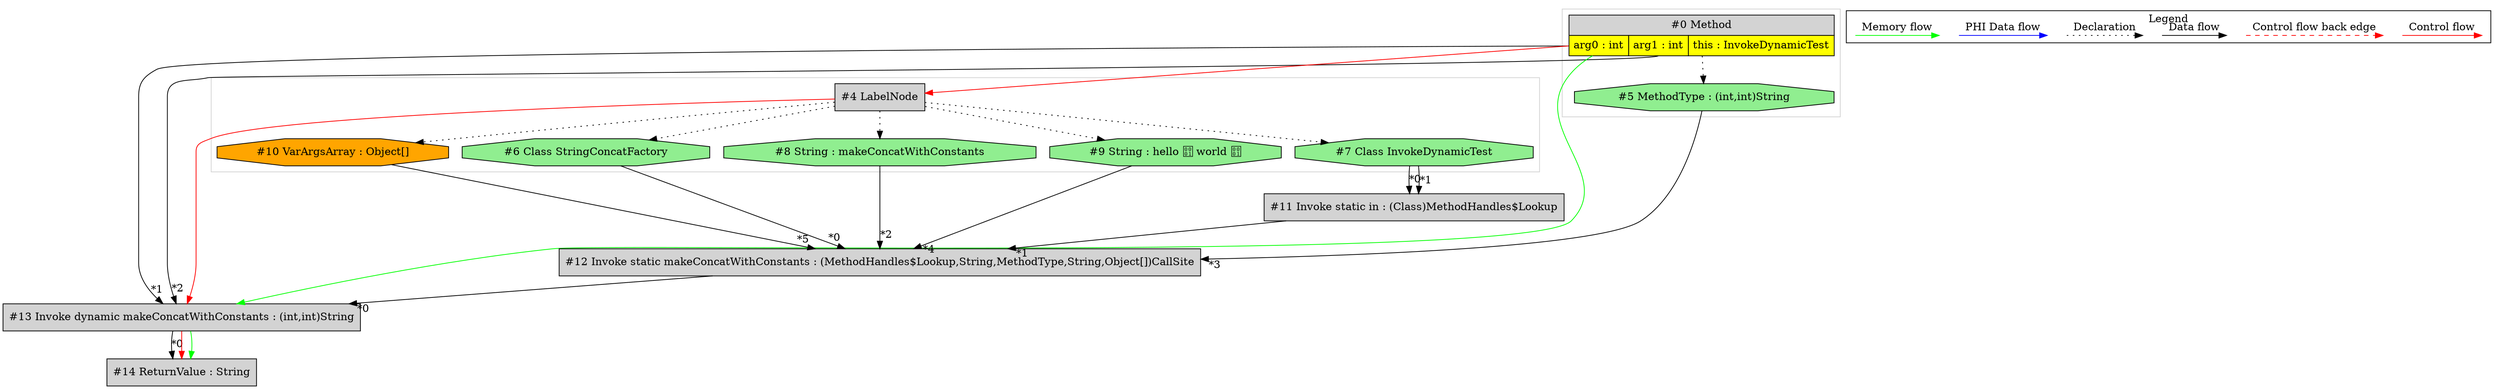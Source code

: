 digraph {
 ordering="in";
 node0[margin="0", label=<<table border="0" cellborder="1" cellspacing="0" cellpadding="5"><tr><td colspan="3">#0 Method</td></tr><tr><td port="prj1" bgcolor="yellow">arg0 : int</td><td port="prj2" bgcolor="yellow">arg1 : int</td><td port="prj3" bgcolor="yellow">this : InvokeDynamicTest</td></tr></table>>,shape=none, fillcolor=lightgrey, style=filled];
 node13[label="#13 Invoke dynamic makeConcatWithConstants : (int,int)String",shape=box, fillcolor=lightgrey, style=filled];
 node12 -> node13[headlabel="*0", labeldistance=2];
 node0:prj1 -> node13[headlabel="*1", labeldistance=2];
 node0:prj2 -> node13[headlabel="*2", labeldistance=2];
 node0 -> node13[labeldistance=2, color=green, constraint=false];
 node4 -> node13[labeldistance=2, color=red, fontcolor=red];
 node4[label="#4 LabelNode",shape=box, fillcolor=lightgrey, style=filled];
 node0 -> node4[labeldistance=2, color=red, fontcolor=red];
 node10[label="#10 VarArgsArray : Object[]",shape=octagon, fillcolor=orange, style=filled];
 node4 -> node10[style=dotted];
 node12[label="#12 Invoke static makeConcatWithConstants : (MethodHandles$Lookup,String,MethodType,String,Object[])CallSite",shape=box, fillcolor=lightgrey, style=filled];
 node6 -> node12[headlabel="*0", labeldistance=2];
 node11 -> node12[headlabel="*1", labeldistance=2];
 node8 -> node12[headlabel="*2", labeldistance=2];
 node5 -> node12[headlabel="*3", labeldistance=2];
 node9 -> node12[headlabel="*4", labeldistance=2];
 node10 -> node12[headlabel="*5", labeldistance=2];
 node9[label="#9 String : hello  world ",shape=octagon, fillcolor=lightgreen, style=filled];
 node4 -> node9[style=dotted];
 node5[label="#5 MethodType : (int,int)String",shape=octagon, fillcolor=lightgreen, style=filled];
 node0 -> node5[style=dotted];
 node8[label="#8 String : makeConcatWithConstants",shape=octagon, fillcolor=lightgreen, style=filled];
 node4 -> node8[style=dotted];
 node11[label="#11 Invoke static in : (Class)MethodHandles$Lookup",shape=box, fillcolor=lightgrey, style=filled];
 node7 -> node11[headlabel="*0", labeldistance=2];
 node7 -> node11[headlabel="*1", labeldistance=2];
 node7[label="#7 Class InvokeDynamicTest",shape=octagon, fillcolor=lightgreen, style=filled];
 node4 -> node7[style=dotted];
 node6[label="#6 Class StringConcatFactory",shape=octagon, fillcolor=lightgreen, style=filled];
 node4 -> node6[style=dotted];
 node14[label="#14 ReturnValue : String",shape=box, fillcolor=lightgrey, style=filled];
 node13 -> node14[headlabel="*0", labeldistance=2];
 node13 -> node14[labeldistance=2, color=red, fontcolor=red];
 node13 -> node14[labeldistance=2, color=green, constraint=false];
 subgraph cluster_0 {
  color=lightgray;
  node4;
  node6;
  node7;
  node8;
  node9;
  node10;
 }
 subgraph cluster_1 {
  color=lightgray;
  node0;
  node5;
 }
 subgraph cluster_000 {
  label = "Legend";
  node [shape=point]
  {
   rank=same;
   c0 [style = invis];
   c1 [style = invis];
   c2 [style = invis];
   c3 [style = invis];
   d0 [style = invis];
   d1 [style = invis];
   d2 [style = invis];
   d3 [style = invis];
   d4 [style = invis];
   d5 [style = invis];
   d6 [style = invis];
   d7 [style = invis];
  }
  c0 -> c1 [label="Control flow", style=solid, color=red]
  c2 -> c3 [label="Control flow back edge", style=dashed, color=red]
  d0 -> d1 [label="Data flow"]
  d2 -> d3 [label="Declaration", style=dotted]
  d4 -> d5 [label="PHI Data flow", color=blue]
  d6 -> d7 [label="Memory flow", color=green]
 }

}
